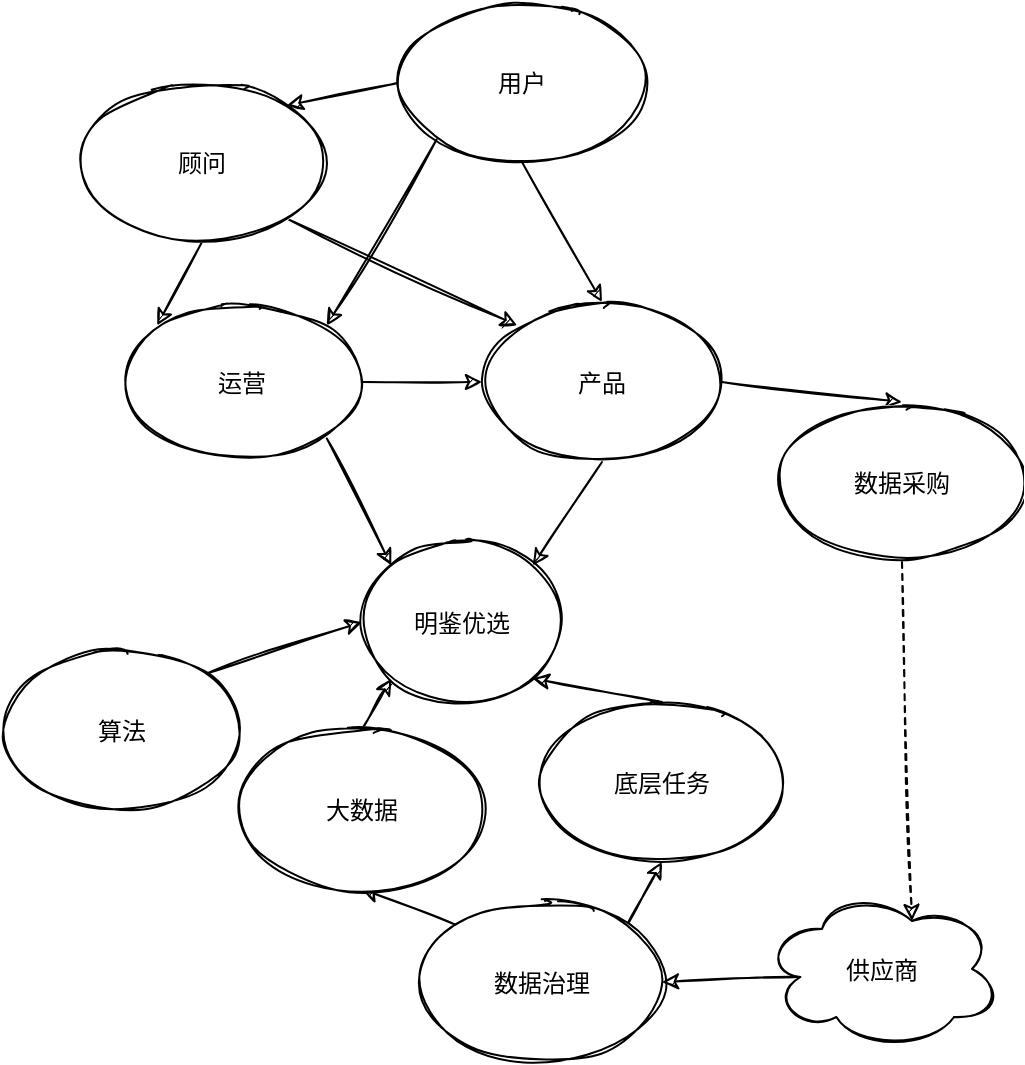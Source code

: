 <mxfile version="15.9.1" type="github">
  <diagram id="RDRD_1NSJpqTkY1V5Sak" name="第 1 页">
    <mxGraphModel dx="946" dy="589" grid="1" gridSize="10" guides="1" tooltips="1" connect="1" arrows="1" fold="1" page="1" pageScale="1" pageWidth="1169" pageHeight="827" math="0" shadow="0">
      <root>
        <mxCell id="0" />
        <mxCell id="1" parent="0" />
        <mxCell id="zQOf3fxRL3Rs1v6G31Rf-1" value="明鉴优选" style="ellipse;sketch=1;" vertex="1" parent="1">
          <mxGeometry x="510" y="320" width="100" height="80" as="geometry" />
        </mxCell>
        <mxCell id="zQOf3fxRL3Rs1v6G31Rf-5" value="" style="rounded=0;sketch=1;orthogonalLoop=1;jettySize=auto;exitX=1;exitY=1;exitDx=0;exitDy=0;entryX=0;entryY=0;entryDx=0;entryDy=0;" edge="1" parent="1" source="zQOf3fxRL3Rs1v6G31Rf-4" target="zQOf3fxRL3Rs1v6G31Rf-1">
          <mxGeometry relative="1" as="geometry" />
        </mxCell>
        <mxCell id="zQOf3fxRL3Rs1v6G31Rf-8" value="" style="edgeStyle=none;rounded=0;sketch=1;orthogonalLoop=1;jettySize=auto;exitX=1;exitY=0.5;exitDx=0;exitDy=0;entryX=0;entryY=0.5;entryDx=0;entryDy=0;" edge="1" parent="1" source="zQOf3fxRL3Rs1v6G31Rf-4" target="zQOf3fxRL3Rs1v6G31Rf-6">
          <mxGeometry relative="1" as="geometry" />
        </mxCell>
        <mxCell id="zQOf3fxRL3Rs1v6G31Rf-4" value="运营" style="ellipse;sketch=1;" vertex="1" parent="1">
          <mxGeometry x="390" y="200" width="120" height="80" as="geometry" />
        </mxCell>
        <mxCell id="zQOf3fxRL3Rs1v6G31Rf-7" value="" style="edgeStyle=none;rounded=0;sketch=1;orthogonalLoop=1;jettySize=auto;exitX=0.5;exitY=1;exitDx=0;exitDy=0;entryX=1;entryY=0;entryDx=0;entryDy=0;" edge="1" parent="1" source="zQOf3fxRL3Rs1v6G31Rf-6" target="zQOf3fxRL3Rs1v6G31Rf-1">
          <mxGeometry relative="1" as="geometry" />
        </mxCell>
        <mxCell id="zQOf3fxRL3Rs1v6G31Rf-21" value="" style="edgeStyle=none;rounded=0;sketch=1;orthogonalLoop=1;jettySize=auto;exitX=1;exitY=0.5;exitDx=0;exitDy=0;entryX=0.5;entryY=0;entryDx=0;entryDy=0;" edge="1" parent="1" source="zQOf3fxRL3Rs1v6G31Rf-6" target="zQOf3fxRL3Rs1v6G31Rf-20">
          <mxGeometry relative="1" as="geometry" />
        </mxCell>
        <mxCell id="zQOf3fxRL3Rs1v6G31Rf-6" value="产品" style="ellipse;sketch=1;" vertex="1" parent="1">
          <mxGeometry x="570" y="200" width="120" height="80" as="geometry" />
        </mxCell>
        <mxCell id="zQOf3fxRL3Rs1v6G31Rf-17" value="" style="edgeStyle=none;rounded=0;sketch=1;orthogonalLoop=1;jettySize=auto;exitX=1;exitY=0;exitDx=0;exitDy=0;entryX=0;entryY=0.5;entryDx=0;entryDy=0;" edge="1" parent="1" source="zQOf3fxRL3Rs1v6G31Rf-9" target="zQOf3fxRL3Rs1v6G31Rf-1">
          <mxGeometry relative="1" as="geometry" />
        </mxCell>
        <mxCell id="zQOf3fxRL3Rs1v6G31Rf-9" value="算法" style="ellipse;sketch=1;" vertex="1" parent="1">
          <mxGeometry x="330" y="374" width="120" height="80" as="geometry" />
        </mxCell>
        <mxCell id="zQOf3fxRL3Rs1v6G31Rf-16" value="" style="edgeStyle=none;rounded=0;sketch=1;orthogonalLoop=1;jettySize=auto;exitX=0.5;exitY=0;exitDx=0;exitDy=0;entryX=1;entryY=1;entryDx=0;entryDy=0;" edge="1" parent="1" source="zQOf3fxRL3Rs1v6G31Rf-10" target="zQOf3fxRL3Rs1v6G31Rf-1">
          <mxGeometry relative="1" as="geometry" />
        </mxCell>
        <mxCell id="zQOf3fxRL3Rs1v6G31Rf-10" value="底层任务" style="ellipse;sketch=1;" vertex="1" parent="1">
          <mxGeometry x="600" y="400" width="120" height="80" as="geometry" />
        </mxCell>
        <mxCell id="zQOf3fxRL3Rs1v6G31Rf-13" value="" style="edgeStyle=none;rounded=0;sketch=1;orthogonalLoop=1;jettySize=auto;exitX=0;exitY=0;exitDx=0;exitDy=0;entryX=0.5;entryY=1;entryDx=0;entryDy=0;" edge="1" parent="1" source="zQOf3fxRL3Rs1v6G31Rf-11" target="zQOf3fxRL3Rs1v6G31Rf-12">
          <mxGeometry relative="1" as="geometry" />
        </mxCell>
        <mxCell id="zQOf3fxRL3Rs1v6G31Rf-14" value="" style="edgeStyle=none;rounded=0;sketch=1;orthogonalLoop=1;jettySize=auto;exitX=1;exitY=0;exitDx=0;exitDy=0;entryX=0.5;entryY=1;entryDx=0;entryDy=0;" edge="1" parent="1" source="zQOf3fxRL3Rs1v6G31Rf-11" target="zQOf3fxRL3Rs1v6G31Rf-10">
          <mxGeometry relative="1" as="geometry" />
        </mxCell>
        <mxCell id="zQOf3fxRL3Rs1v6G31Rf-11" value="数据治理" style="ellipse;sketch=1;" vertex="1" parent="1">
          <mxGeometry x="540" y="500" width="120" height="80" as="geometry" />
        </mxCell>
        <mxCell id="zQOf3fxRL3Rs1v6G31Rf-15" value="" style="edgeStyle=none;rounded=0;sketch=1;orthogonalLoop=1;jettySize=auto;exitX=0.5;exitY=0;exitDx=0;exitDy=0;entryX=0;entryY=1;entryDx=0;entryDy=0;" edge="1" parent="1" source="zQOf3fxRL3Rs1v6G31Rf-12" target="zQOf3fxRL3Rs1v6G31Rf-1">
          <mxGeometry relative="1" as="geometry" />
        </mxCell>
        <mxCell id="zQOf3fxRL3Rs1v6G31Rf-12" value="大数据" style="ellipse;sketch=1;" vertex="1" parent="1">
          <mxGeometry x="450" y="413.5" width="120" height="80" as="geometry" />
        </mxCell>
        <mxCell id="zQOf3fxRL3Rs1v6G31Rf-19" value="" style="edgeStyle=none;rounded=0;sketch=1;orthogonalLoop=1;jettySize=auto;exitX=0.16;exitY=0.55;exitDx=0;exitDy=0;exitPerimeter=0;entryX=1;entryY=0.5;entryDx=0;entryDy=0;" edge="1" parent="1" source="zQOf3fxRL3Rs1v6G31Rf-18" target="zQOf3fxRL3Rs1v6G31Rf-11">
          <mxGeometry relative="1" as="geometry" />
        </mxCell>
        <mxCell id="zQOf3fxRL3Rs1v6G31Rf-18" value="供应商" style="ellipse;shape=cloud;sketch=1;" vertex="1" parent="1">
          <mxGeometry x="710" y="493.5" width="120" height="80" as="geometry" />
        </mxCell>
        <mxCell id="zQOf3fxRL3Rs1v6G31Rf-22" value="" style="edgeStyle=none;rounded=0;sketch=1;orthogonalLoop=1;jettySize=auto;exitX=0.5;exitY=1;exitDx=0;exitDy=0;entryX=0.625;entryY=0.2;entryDx=0;entryDy=0;entryPerimeter=0;dashed=1;" edge="1" parent="1" source="zQOf3fxRL3Rs1v6G31Rf-20" target="zQOf3fxRL3Rs1v6G31Rf-18">
          <mxGeometry relative="1" as="geometry" />
        </mxCell>
        <mxCell id="zQOf3fxRL3Rs1v6G31Rf-20" value="数据采购" style="ellipse;sketch=1;" vertex="1" parent="1">
          <mxGeometry x="720" y="250" width="120" height="80" as="geometry" />
        </mxCell>
        <mxCell id="zQOf3fxRL3Rs1v6G31Rf-26" value="" style="edgeStyle=none;rounded=0;sketch=1;orthogonalLoop=1;jettySize=auto;exitX=0.5;exitY=1;exitDx=0;exitDy=0;entryX=0;entryY=0;entryDx=0;entryDy=0;" edge="1" parent="1" source="zQOf3fxRL3Rs1v6G31Rf-23" target="zQOf3fxRL3Rs1v6G31Rf-4">
          <mxGeometry relative="1" as="geometry" />
        </mxCell>
        <mxCell id="zQOf3fxRL3Rs1v6G31Rf-28" value="" style="edgeStyle=none;rounded=0;sketch=1;orthogonalLoop=1;jettySize=auto;exitX=1;exitY=1;exitDx=0;exitDy=0;entryX=0;entryY=0;entryDx=0;entryDy=0;" edge="1" parent="1" source="zQOf3fxRL3Rs1v6G31Rf-23" target="zQOf3fxRL3Rs1v6G31Rf-6">
          <mxGeometry relative="1" as="geometry" />
        </mxCell>
        <mxCell id="zQOf3fxRL3Rs1v6G31Rf-23" value="顾问" style="ellipse;sketch=1;" vertex="1" parent="1">
          <mxGeometry x="370" y="90" width="120" height="80" as="geometry" />
        </mxCell>
        <mxCell id="zQOf3fxRL3Rs1v6G31Rf-25" value="" style="edgeStyle=none;rounded=0;sketch=1;orthogonalLoop=1;jettySize=auto;exitX=0;exitY=0.5;exitDx=0;exitDy=0;entryX=1;entryY=0;entryDx=0;entryDy=0;" edge="1" parent="1" source="zQOf3fxRL3Rs1v6G31Rf-24" target="zQOf3fxRL3Rs1v6G31Rf-23">
          <mxGeometry relative="1" as="geometry" />
        </mxCell>
        <mxCell id="zQOf3fxRL3Rs1v6G31Rf-29" value="" style="edgeStyle=none;rounded=0;sketch=1;orthogonalLoop=1;jettySize=auto;exitX=0;exitY=1;exitDx=0;exitDy=0;entryX=1;entryY=0;entryDx=0;entryDy=0;" edge="1" parent="1" source="zQOf3fxRL3Rs1v6G31Rf-24" target="zQOf3fxRL3Rs1v6G31Rf-4">
          <mxGeometry relative="1" as="geometry" />
        </mxCell>
        <mxCell id="zQOf3fxRL3Rs1v6G31Rf-30" value="" style="edgeStyle=none;rounded=0;sketch=1;orthogonalLoop=1;jettySize=auto;exitX=0.5;exitY=1;exitDx=0;exitDy=0;entryX=0.5;entryY=0;entryDx=0;entryDy=0;" edge="1" parent="1" source="zQOf3fxRL3Rs1v6G31Rf-24" target="zQOf3fxRL3Rs1v6G31Rf-6">
          <mxGeometry relative="1" as="geometry" />
        </mxCell>
        <mxCell id="zQOf3fxRL3Rs1v6G31Rf-24" value="用户" style="ellipse;sketch=1;" vertex="1" parent="1">
          <mxGeometry x="530" y="50" width="120" height="80" as="geometry" />
        </mxCell>
      </root>
    </mxGraphModel>
  </diagram>
</mxfile>
